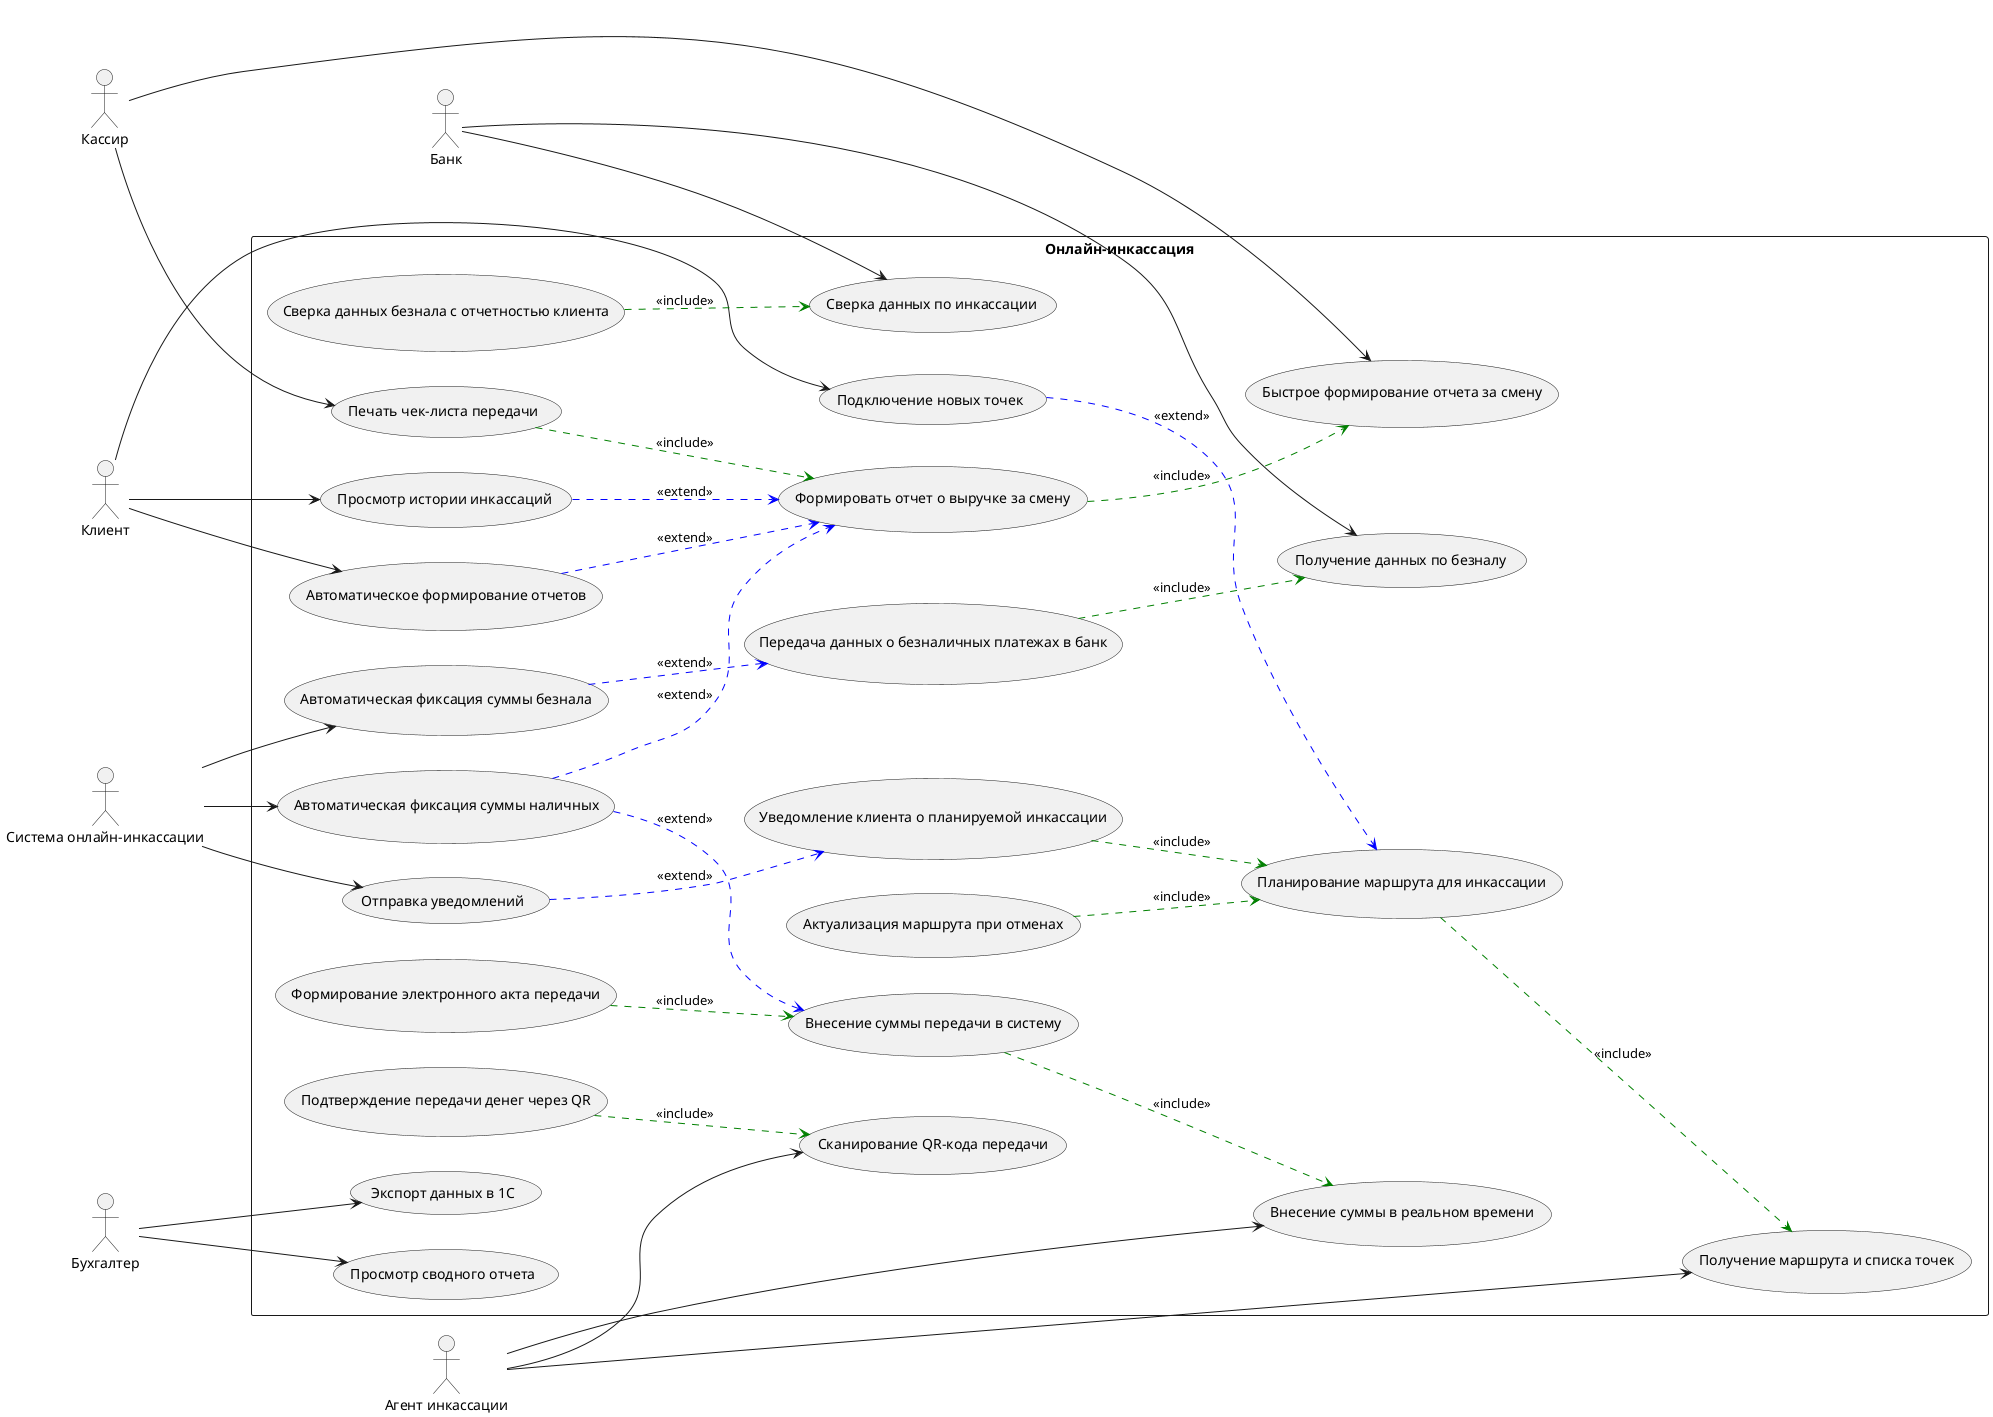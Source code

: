 @startuml
left to right direction
skinparam packageStyle rectangle

actor Client as "Клиент"
actor Accountant as "Бухгалтер"
actor System as "Система онлайн-инкассации"

rectangle "Онлайн-инкассация" {

  (Формировать отчет о выручке за смену) as UC1a
  (Печать чек-листа передачи) as UC1b

  (Подтверждение передачи денег через QR) as UC2a
  (Внесение суммы передачи в систему) as UC2b
  (Формирование электронного акта передачи) as UC2c

  (Передача данных о безналичных платежах в банк) as UC3a
  (Сверка данных безнала с отчетностью клиента) as UC3b

  (Планирование маршрута для инкассации) as UC4a
  (Уведомление клиента о планируемой инкассации) as UC4b
  (Актуализация маршрута при отменах) as UC4c

  (Автоматическое формирование отчетов) as US1
  (Просмотр истории инкассаций) as US2
  (Подключение новых точек) as US4

  (Получение маршрута и списка точек) as US5
  (Сканирование QR-кода передачи) as US6
  (Внесение суммы в реальном времени) as US7

  (Быстрое формирование отчета за смену) as US8

  (Получение данных по безналу) as US10
  (Сверка данных по инкассации) as US11

  (Просмотр сводного отчета) as US12
  (Экспорт данных в 1С) as US13

  (Автоматическая фиксация суммы наличных) as US14a
  (Автоматическая фиксация суммы безнала) as US14b
  (Отправка уведомлений) as US15
}

actor Agent as "Агент инкассации"
actor Cashier as "Кассир"
actor Bank as "Банк"

' Связи акторов с юз-кейсами
Client --> US1
Client --> US2
Client --> US4

Agent --> US5
Agent --> US6
Agent --> US7

Cashier --> US8
Cashier --> UC1b

Bank --> US10
Bank --> US11

Accountant --> US12
Accountant --> US13

System --> US14a
System --> US14b
System --> US15

' Include связи (зеленым)
UC1a .[#green].> US8 : <<include>>
UC1b .[#green].> UC1a : <<include>>

UC2a .[#green].> US6 : <<include>>
UC2b .[#green].> US7 : <<include>>
UC2c .[#green].> UC2b : <<include>>

UC3a .[#green].> US10 : <<include>>
UC3b .[#green].> US11 : <<include>>

UC4a .[#green].> US5 : <<include>>
UC4b .[#green].> UC4a : <<include>>
UC4c .[#green].> UC4a : <<include>>

' Extend связи (синим)
US1 .[#blue].> UC1a : <<extend>>
US2 .[#blue].> UC1a : <<extend>>
US4 .[#blue].> UC4a : <<extend>>
US14a .[#blue].> UC1a : <<extend>>
US14a .[#blue].> UC2b : <<extend>>
US14b .[#blue].> UC3a : <<extend>>
US15 .[#blue].> UC4b : <<extend>>

@enduml
